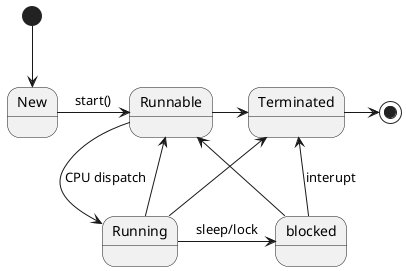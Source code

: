 @startuml

[*] --> New
New -> Runnable : start()

Running -up-> Runnable
Runnable -down-> Running : CPU dispatch





Runnable -> Terminated

Running -> blocked : sleep/lock

blocked -up-> Terminated : interupt

blocked -left-> Runnable
Running -up-> Terminated

Terminated ->[*]



@enduml